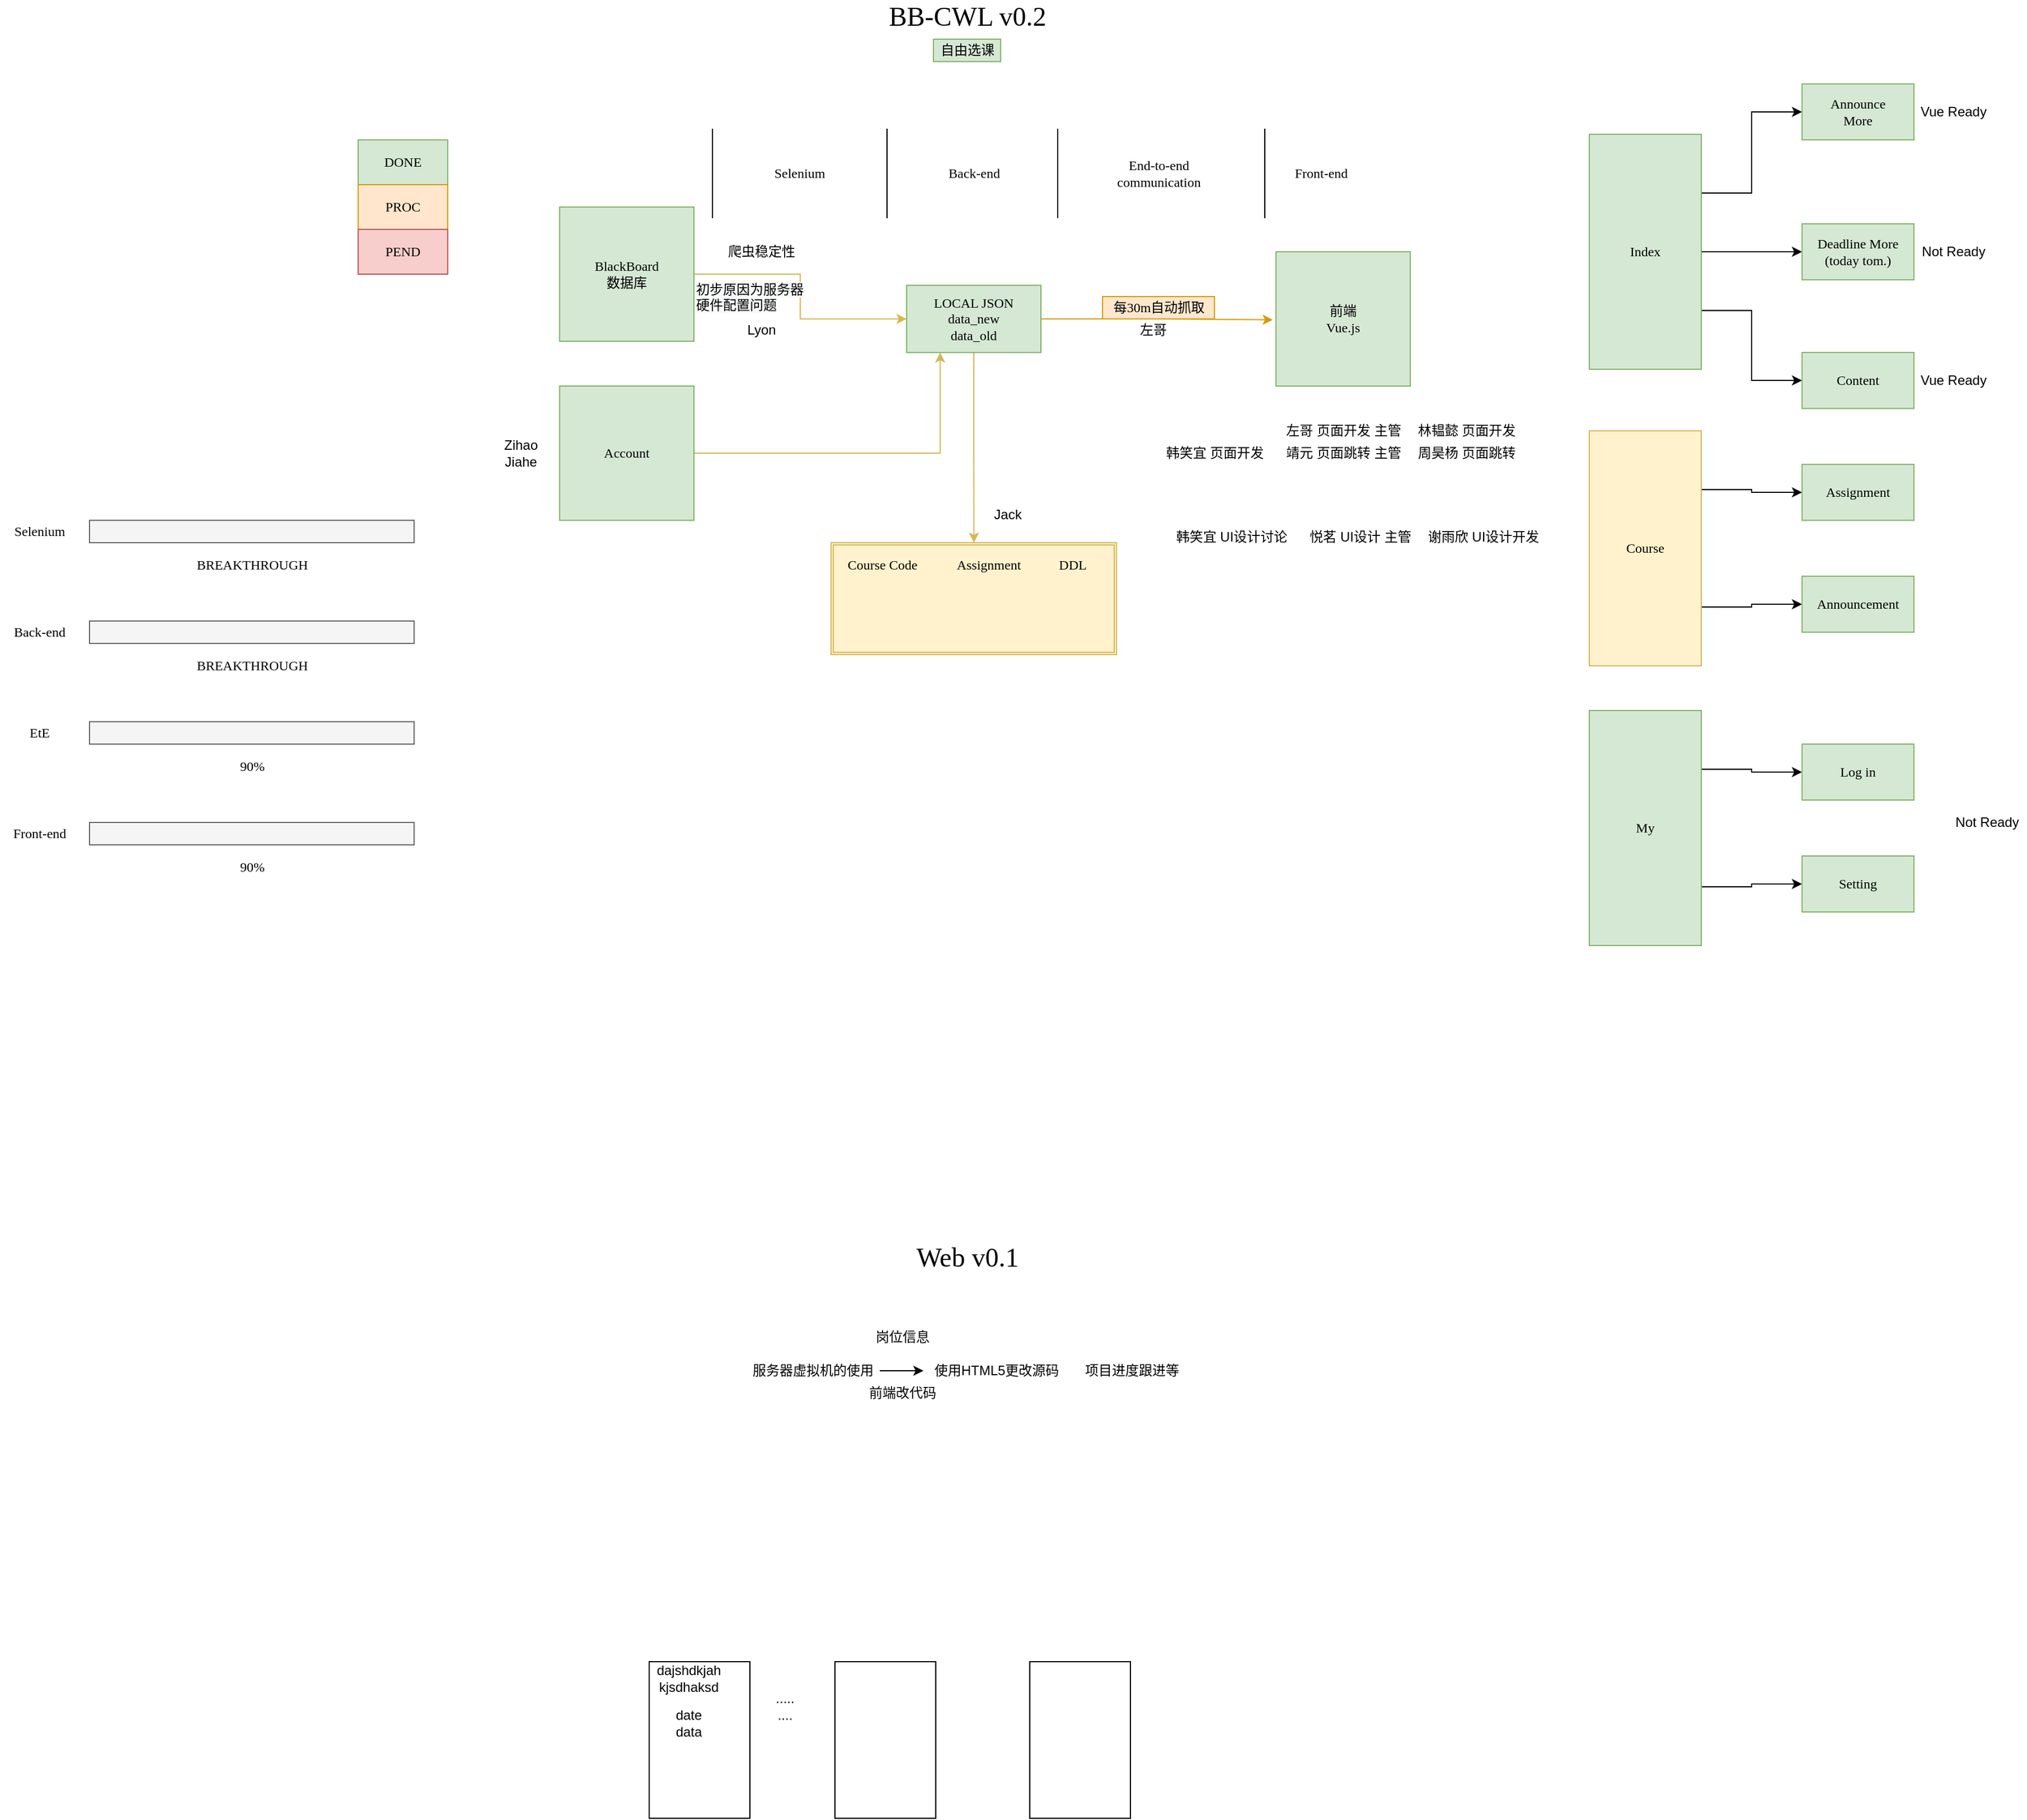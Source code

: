<mxfile version="14.4.2" type="device"><diagram id="GqeUVmLuGIeVVgREPLU7" name="第 1 页"><mxGraphModel dx="1156" dy="141" grid="1" gridSize="10" guides="1" tooltips="1" connect="1" arrows="1" fold="1" page="1" pageScale="1" pageWidth="827" pageHeight="1169" math="0" shadow="0"><root><mxCell id="0"/><mxCell id="1" parent="0"/><mxCell id="FCQHmjHXFecpYuW_t48g-3" value="&lt;font style=&quot;font-size: 24px&quot;&gt;BB-CWL v0.2&lt;/font&gt;" style="text;html=1;align=center;verticalAlign=middle;resizable=0;points=[];autosize=1;fontFamily=Verdana;" vertex="1" parent="1"><mxGeometry x="324" y="40" width="180" height="20" as="geometry"/></mxCell><mxCell id="FCQHmjHXFecpYuW_t48g-4" style="edgeStyle=orthogonalEdgeStyle;rounded=0;orthogonalLoop=1;jettySize=auto;html=1;exitX=1;exitY=0.5;exitDx=0;exitDy=0;entryX=0;entryY=0.5;entryDx=0;entryDy=0;fontFamily=Verdana;fillColor=#fff2cc;strokeColor=#d6b656;" edge="1" parent="1" source="FCQHmjHXFecpYuW_t48g-5" target="FCQHmjHXFecpYuW_t48g-9"><mxGeometry relative="1" as="geometry"><mxPoint x="300" y="320.0" as="targetPoint"/></mxGeometry></mxCell><mxCell id="FCQHmjHXFecpYuW_t48g-5" value="BlackBoard&lt;br&gt;数据库" style="rounded=0;whiteSpace=wrap;html=1;fontFamily=Verdana;fillColor=#d5e8d4;strokeColor=#82b366;" vertex="1" parent="1"><mxGeometry x="50" y="220" width="120" height="120" as="geometry"/></mxCell><mxCell id="FCQHmjHXFecpYuW_t48g-7" style="edgeStyle=orthogonalEdgeStyle;rounded=0;orthogonalLoop=1;jettySize=auto;html=1;exitX=1;exitY=0.5;exitDx=0;exitDy=0;fontFamily=Verdana;fillColor=#ffe6cc;strokeColor=#d79b00;entryX=-0.024;entryY=0.507;entryDx=0;entryDy=0;entryPerimeter=0;" edge="1" parent="1" source="FCQHmjHXFecpYuW_t48g-9" target="FCQHmjHXFecpYuW_t48g-12"><mxGeometry relative="1" as="geometry"><mxPoint x="680" y="320" as="targetPoint"/></mxGeometry></mxCell><mxCell id="FCQHmjHXFecpYuW_t48g-8" style="edgeStyle=orthogonalEdgeStyle;rounded=0;orthogonalLoop=1;jettySize=auto;html=1;exitX=0.5;exitY=1;exitDx=0;exitDy=0;fillColor=#fff2cc;strokeColor=#d6b656;fontFamily=Verdana;" edge="1" parent="1" source="FCQHmjHXFecpYuW_t48g-9"><mxGeometry relative="1" as="geometry"><mxPoint x="420.172" y="520" as="targetPoint"/></mxGeometry></mxCell><mxCell id="FCQHmjHXFecpYuW_t48g-9" value="LOCAL JSON&lt;br&gt;data_new&lt;br&gt;data_old" style="rounded=0;whiteSpace=wrap;html=1;fontFamily=Verdana;fillColor=#d5e8d4;strokeColor=#82b366;" vertex="1" parent="1"><mxGeometry x="360" y="290" width="120" height="60" as="geometry"/></mxCell><mxCell id="FCQHmjHXFecpYuW_t48g-12" value="前端&lt;br&gt;Vue.js" style="rounded=0;whiteSpace=wrap;html=1;fontFamily=Verdana;fillColor=#d5e8d4;strokeColor=#82b366;" vertex="1" parent="1"><mxGeometry x="690" y="260" width="120" height="120" as="geometry"/></mxCell><mxCell id="FCQHmjHXFecpYuW_t48g-15" value="自由选课" style="text;html=1;align=center;verticalAlign=middle;resizable=0;points=[];autosize=1;fillColor=#d5e8d4;strokeColor=#82b366;fontFamily=Verdana;" vertex="1" parent="1"><mxGeometry x="384" y="70" width="60" height="20" as="geometry"/></mxCell><mxCell id="FCQHmjHXFecpYuW_t48g-16" value="每30m自动抓取&lt;br&gt;" style="text;html=1;align=center;verticalAlign=middle;resizable=0;points=[];autosize=1;fillColor=#ffe6cc;strokeColor=#d79b00;fontFamily=Verdana;" vertex="1" parent="1"><mxGeometry x="535" y="300" width="100" height="20" as="geometry"/></mxCell><mxCell id="FCQHmjHXFecpYuW_t48g-20" value="" style="shape=ext;double=1;rounded=0;whiteSpace=wrap;html=1;fillColor=#fff2cc;strokeColor=#d6b656;fontFamily=Verdana;" vertex="1" parent="1"><mxGeometry x="292.5" y="520" width="255" height="100" as="geometry"/></mxCell><mxCell id="FCQHmjHXFecpYuW_t48g-21" value="Course Code" style="text;html=1;align=center;verticalAlign=middle;resizable=0;points=[];autosize=1;fontFamily=Verdana;" vertex="1" parent="1"><mxGeometry x="292.5" y="530" width="90" height="20" as="geometry"/></mxCell><mxCell id="FCQHmjHXFecpYuW_t48g-22" value="Assignment" style="text;html=1;align=center;verticalAlign=middle;resizable=0;points=[];autosize=1;fontFamily=Verdana;" vertex="1" parent="1"><mxGeometry x="387.5" y="530" width="90" height="20" as="geometry"/></mxCell><mxCell id="FCQHmjHXFecpYuW_t48g-23" value="DDL" style="text;html=1;align=center;verticalAlign=middle;resizable=0;points=[];autosize=1;fontFamily=Verdana;" vertex="1" parent="1"><mxGeometry x="487.5" y="530" width="40" height="20" as="geometry"/></mxCell><mxCell id="FCQHmjHXFecpYuW_t48g-25" value="DONE" style="rounded=0;whiteSpace=wrap;html=1;fillColor=#d5e8d4;strokeColor=#82b366;fontFamily=Verdana;" vertex="1" parent="1"><mxGeometry x="-130" y="160" width="80" height="40" as="geometry"/></mxCell><mxCell id="FCQHmjHXFecpYuW_t48g-26" value="PROC" style="rounded=0;whiteSpace=wrap;html=1;fillColor=#ffe6cc;strokeColor=#d79b00;fontFamily=Verdana;" vertex="1" parent="1"><mxGeometry x="-130" y="200" width="80" height="40" as="geometry"/></mxCell><mxCell id="FCQHmjHXFecpYuW_t48g-27" value="PEND" style="rounded=0;whiteSpace=wrap;html=1;fillColor=#f8cecc;strokeColor=#b85450;fontFamily=Verdana;" vertex="1" parent="1"><mxGeometry x="-130" y="240" width="80" height="40" as="geometry"/></mxCell><mxCell id="FCQHmjHXFecpYuW_t48g-29" value="" style="rounded=0;whiteSpace=wrap;html=1;fillColor=#f5f5f5;strokeColor=#666666;fontColor=#333333;fontFamily=Verdana;" vertex="1" parent="1"><mxGeometry x="-370" y="500" width="290" height="20" as="geometry"/></mxCell><mxCell id="FCQHmjHXFecpYuW_t48g-31" value="&lt;font&gt;BREAKTHROUGH&lt;/font&gt;" style="text;html=1;align=center;verticalAlign=middle;resizable=0;points=[];autosize=1;fontFamily=Verdana;" vertex="1" parent="1"><mxGeometry x="-285" y="530" width="120" height="20" as="geometry"/></mxCell><mxCell id="FCQHmjHXFecpYuW_t48g-34" value="Selenium" style="text;html=1;align=center;verticalAlign=middle;resizable=0;points=[];autosize=1;fontFamily=Verdana;" vertex="1" parent="1"><mxGeometry x="-450" y="500" width="70" height="20" as="geometry"/></mxCell><mxCell id="FCQHmjHXFecpYuW_t48g-35" value="" style="endArrow=none;html=1;fontFamily=Verdana;" edge="1" parent="1"><mxGeometry width="50" height="50" relative="1" as="geometry"><mxPoint x="680" y="230" as="sourcePoint"/><mxPoint x="680" y="150" as="targetPoint"/></mxGeometry></mxCell><mxCell id="FCQHmjHXFecpYuW_t48g-36" value="Front-end" style="text;html=1;align=center;verticalAlign=middle;resizable=0;points=[];autosize=1;fontFamily=Verdana;" vertex="1" parent="1"><mxGeometry x="695" y="180" width="70" height="20" as="geometry"/></mxCell><mxCell id="FCQHmjHXFecpYuW_t48g-37" value="" style="endArrow=none;html=1;fontFamily=Verdana;" edge="1" parent="1"><mxGeometry width="50" height="50" relative="1" as="geometry"><mxPoint x="495" y="230" as="sourcePoint"/><mxPoint x="495" y="150" as="targetPoint"/></mxGeometry></mxCell><mxCell id="FCQHmjHXFecpYuW_t48g-38" value="End-to-end&lt;br&gt;communication" style="text;html=1;align=center;verticalAlign=middle;resizable=0;points=[];autosize=1;fontFamily=Verdana;" vertex="1" parent="1"><mxGeometry x="530" y="175" width="110" height="30" as="geometry"/></mxCell><mxCell id="FCQHmjHXFecpYuW_t48g-39" value="" style="endArrow=none;html=1;fontFamily=Verdana;" edge="1" parent="1"><mxGeometry width="50" height="50" relative="1" as="geometry"><mxPoint x="342.5" y="230" as="sourcePoint"/><mxPoint x="342.5" y="150" as="targetPoint"/></mxGeometry></mxCell><mxCell id="FCQHmjHXFecpYuW_t48g-40" value="Back-end" style="text;html=1;align=center;verticalAlign=middle;resizable=0;points=[];autosize=1;fontFamily=Verdana;" vertex="1" parent="1"><mxGeometry x="385" y="180" width="70" height="20" as="geometry"/></mxCell><mxCell id="FCQHmjHXFecpYuW_t48g-41" value="" style="endArrow=none;html=1;fontFamily=Verdana;" edge="1" parent="1"><mxGeometry width="50" height="50" relative="1" as="geometry"><mxPoint x="186.5" y="230" as="sourcePoint"/><mxPoint x="186.5" y="150" as="targetPoint"/></mxGeometry></mxCell><mxCell id="FCQHmjHXFecpYuW_t48g-42" value="Selenium" style="text;html=1;align=center;verticalAlign=middle;resizable=0;points=[];autosize=1;fontFamily=Verdana;" vertex="1" parent="1"><mxGeometry x="229" y="180" width="70" height="20" as="geometry"/></mxCell><mxCell id="FCQHmjHXFecpYuW_t48g-43" value="" style="rounded=0;whiteSpace=wrap;html=1;fillColor=#f5f5f5;strokeColor=#666666;fontColor=#333333;fontFamily=Verdana;" vertex="1" parent="1"><mxGeometry x="-370" y="590" width="290" height="20" as="geometry"/></mxCell><mxCell id="FCQHmjHXFecpYuW_t48g-45" value="&lt;font&gt;BREAKTHROUGH&lt;/font&gt;" style="text;html=1;align=center;verticalAlign=middle;resizable=0;points=[];autosize=1;fontFamily=Verdana;" vertex="1" parent="1"><mxGeometry x="-285" y="620" width="120" height="20" as="geometry"/></mxCell><mxCell id="FCQHmjHXFecpYuW_t48g-46" value="Back-end" style="text;html=1;align=center;verticalAlign=middle;resizable=0;points=[];autosize=1;fontFamily=Verdana;" vertex="1" parent="1"><mxGeometry x="-450" y="590" width="70" height="20" as="geometry"/></mxCell><mxCell id="FCQHmjHXFecpYuW_t48g-47" value="" style="rounded=0;whiteSpace=wrap;html=1;fillColor=#f5f5f5;strokeColor=#666666;fontColor=#333333;fontFamily=Verdana;" vertex="1" parent="1"><mxGeometry x="-370" y="680" width="290" height="20" as="geometry"/></mxCell><mxCell id="FCQHmjHXFecpYuW_t48g-48" value="&lt;font&gt;90%&lt;/font&gt;" style="text;html=1;align=center;verticalAlign=middle;resizable=0;points=[];autosize=1;fontFamily=Verdana;" vertex="1" parent="1"><mxGeometry x="-245" y="710" width="40" height="20" as="geometry"/></mxCell><mxCell id="FCQHmjHXFecpYuW_t48g-49" value="EtE" style="text;html=1;align=center;verticalAlign=middle;resizable=0;points=[];autosize=1;fontFamily=Verdana;" vertex="1" parent="1"><mxGeometry x="-435" y="680" width="40" height="20" as="geometry"/></mxCell><mxCell id="FCQHmjHXFecpYuW_t48g-50" value="" style="rounded=0;whiteSpace=wrap;html=1;fillColor=#f5f5f5;strokeColor=#666666;fontColor=#333333;fontFamily=Verdana;" vertex="1" parent="1"><mxGeometry x="-370" y="770" width="290" height="20" as="geometry"/></mxCell><mxCell id="FCQHmjHXFecpYuW_t48g-52" value="&lt;font&gt;90%&lt;/font&gt;" style="text;html=1;align=center;verticalAlign=middle;resizable=0;points=[];autosize=1;fontFamily=Verdana;" vertex="1" parent="1"><mxGeometry x="-245" y="800" width="40" height="20" as="geometry"/></mxCell><mxCell id="FCQHmjHXFecpYuW_t48g-53" value="Front-end" style="text;html=1;align=center;verticalAlign=middle;resizable=0;points=[];autosize=1;fontFamily=Verdana;" vertex="1" parent="1"><mxGeometry x="-450" y="770" width="70" height="20" as="geometry"/></mxCell><mxCell id="FCQHmjHXFecpYuW_t48g-58" value="爬虫稳定性&lt;br&gt;" style="text;html=1;align=center;verticalAlign=middle;resizable=0;points=[];autosize=1;" vertex="1" parent="1"><mxGeometry x="190" y="250" width="80" height="20" as="geometry"/></mxCell><mxCell id="FCQHmjHXFecpYuW_t48g-59" value="&lt;span style=&quot;color: rgb(0 , 0 , 0) ; font-family: &amp;#34;helvetica&amp;#34; ; font-size: 12px ; font-style: normal ; font-weight: 400 ; letter-spacing: normal ; text-align: center ; text-indent: 0px ; text-transform: none ; word-spacing: 0px ; background-color: rgb(248 , 249 , 250) ; display: inline ; float: none&quot;&gt;初步原因为服务器&lt;br&gt;硬件配置问题&lt;/span&gt;" style="text;whiteSpace=wrap;html=1;" vertex="1" parent="1"><mxGeometry x="170" y="280" width="190" height="30" as="geometry"/></mxCell><mxCell id="FCQHmjHXFecpYuW_t48g-65" style="edgeStyle=orthogonalEdgeStyle;rounded=0;orthogonalLoop=1;jettySize=auto;html=1;exitX=1;exitY=0.25;exitDx=0;exitDy=0;" edge="1" parent="1" source="FCQHmjHXFecpYuW_t48g-61" target="FCQHmjHXFecpYuW_t48g-64"><mxGeometry relative="1" as="geometry"/></mxCell><mxCell id="FCQHmjHXFecpYuW_t48g-67" style="edgeStyle=orthogonalEdgeStyle;rounded=0;orthogonalLoop=1;jettySize=auto;html=1;exitX=1;exitY=0.5;exitDx=0;exitDy=0;entryX=0;entryY=0.5;entryDx=0;entryDy=0;" edge="1" parent="1" source="FCQHmjHXFecpYuW_t48g-61" target="FCQHmjHXFecpYuW_t48g-66"><mxGeometry relative="1" as="geometry"/></mxCell><mxCell id="FCQHmjHXFecpYuW_t48g-69" style="edgeStyle=orthogonalEdgeStyle;rounded=0;orthogonalLoop=1;jettySize=auto;html=1;exitX=1;exitY=0.75;exitDx=0;exitDy=0;entryX=0;entryY=0.5;entryDx=0;entryDy=0;" edge="1" parent="1" source="FCQHmjHXFecpYuW_t48g-61" target="FCQHmjHXFecpYuW_t48g-68"><mxGeometry relative="1" as="geometry"/></mxCell><mxCell id="FCQHmjHXFecpYuW_t48g-61" value="Index" style="rounded=0;whiteSpace=wrap;html=1;fontFamily=Verdana;fillColor=#d5e8d4;strokeColor=#82b366;" vertex="1" parent="1"><mxGeometry x="970" y="155" width="100" height="210" as="geometry"/></mxCell><mxCell id="FCQHmjHXFecpYuW_t48g-78" style="edgeStyle=orthogonalEdgeStyle;rounded=0;orthogonalLoop=1;jettySize=auto;html=1;exitX=1;exitY=0.25;exitDx=0;exitDy=0;entryX=0;entryY=0.5;entryDx=0;entryDy=0;" edge="1" parent="1" source="FCQHmjHXFecpYuW_t48g-62" target="FCQHmjHXFecpYuW_t48g-76"><mxGeometry relative="1" as="geometry"/></mxCell><mxCell id="FCQHmjHXFecpYuW_t48g-79" style="edgeStyle=orthogonalEdgeStyle;rounded=0;orthogonalLoop=1;jettySize=auto;html=1;exitX=1;exitY=0.75;exitDx=0;exitDy=0;entryX=0;entryY=0.5;entryDx=0;entryDy=0;" edge="1" parent="1" source="FCQHmjHXFecpYuW_t48g-62" target="FCQHmjHXFecpYuW_t48g-77"><mxGeometry relative="1" as="geometry"/></mxCell><mxCell id="FCQHmjHXFecpYuW_t48g-62" value="Course" style="rounded=0;whiteSpace=wrap;html=1;fontFamily=Verdana;fillColor=#fff2cc;strokeColor=#d6b656;" vertex="1" parent="1"><mxGeometry x="970" y="420" width="100" height="210" as="geometry"/></mxCell><mxCell id="FCQHmjHXFecpYuW_t48g-82" style="edgeStyle=orthogonalEdgeStyle;rounded=0;orthogonalLoop=1;jettySize=auto;html=1;exitX=1;exitY=0.25;exitDx=0;exitDy=0;entryX=0;entryY=0.5;entryDx=0;entryDy=0;" edge="1" parent="1" source="FCQHmjHXFecpYuW_t48g-63" target="FCQHmjHXFecpYuW_t48g-80"><mxGeometry relative="1" as="geometry"/></mxCell><mxCell id="FCQHmjHXFecpYuW_t48g-83" style="edgeStyle=orthogonalEdgeStyle;rounded=0;orthogonalLoop=1;jettySize=auto;html=1;exitX=1;exitY=0.75;exitDx=0;exitDy=0;entryX=0;entryY=0.5;entryDx=0;entryDy=0;" edge="1" parent="1" source="FCQHmjHXFecpYuW_t48g-63" target="FCQHmjHXFecpYuW_t48g-81"><mxGeometry relative="1" as="geometry"/></mxCell><mxCell id="FCQHmjHXFecpYuW_t48g-63" value="My" style="rounded=0;whiteSpace=wrap;html=1;fontFamily=Verdana;fillColor=#d5e8d4;strokeColor=#82b366;" vertex="1" parent="1"><mxGeometry x="970" y="670" width="100" height="210" as="geometry"/></mxCell><mxCell id="FCQHmjHXFecpYuW_t48g-64" value="Announce&lt;br&gt;More" style="rounded=0;whiteSpace=wrap;html=1;fontFamily=Verdana;fillColor=#d5e8d4;strokeColor=#82b366;" vertex="1" parent="1"><mxGeometry x="1160" y="110" width="100" height="50" as="geometry"/></mxCell><mxCell id="FCQHmjHXFecpYuW_t48g-66" value="Deadline More&lt;br&gt;(today tom.)" style="rounded=0;whiteSpace=wrap;html=1;fontFamily=Verdana;fillColor=#d5e8d4;strokeColor=#82b366;" vertex="1" parent="1"><mxGeometry x="1160" y="235" width="100" height="50" as="geometry"/></mxCell><mxCell id="FCQHmjHXFecpYuW_t48g-68" value="Content" style="rounded=0;whiteSpace=wrap;html=1;fontFamily=Verdana;fillColor=#d5e8d4;strokeColor=#82b366;" vertex="1" parent="1"><mxGeometry x="1160" y="350" width="100" height="50" as="geometry"/></mxCell><mxCell id="FCQHmjHXFecpYuW_t48g-70" value="Not Ready" style="text;html=1;align=center;verticalAlign=middle;resizable=0;points=[];autosize=1;" vertex="1" parent="1"><mxGeometry x="1260" y="250" width="70" height="20" as="geometry"/></mxCell><mxCell id="FCQHmjHXFecpYuW_t48g-71" value="Vue Ready" style="text;html=1;align=center;verticalAlign=middle;resizable=0;points=[];autosize=1;" vertex="1" parent="1"><mxGeometry x="1260" y="125" width="70" height="20" as="geometry"/></mxCell><mxCell id="FCQHmjHXFecpYuW_t48g-72" value="Vue Ready" style="text;html=1;align=center;verticalAlign=middle;resizable=0;points=[];autosize=1;" vertex="1" parent="1"><mxGeometry x="1260" y="365" width="70" height="20" as="geometry"/></mxCell><mxCell id="FCQHmjHXFecpYuW_t48g-73" value="Not Ready" style="text;html=1;align=center;verticalAlign=middle;resizable=0;points=[];autosize=1;" vertex="1" parent="1"><mxGeometry x="1290" y="760" width="70" height="20" as="geometry"/></mxCell><mxCell id="FCQHmjHXFecpYuW_t48g-76" value="Assignment" style="rounded=0;whiteSpace=wrap;html=1;fontFamily=Verdana;fillColor=#d5e8d4;strokeColor=#82b366;" vertex="1" parent="1"><mxGeometry x="1160" y="450" width="100" height="50" as="geometry"/></mxCell><mxCell id="FCQHmjHXFecpYuW_t48g-77" value="Announcement" style="rounded=0;whiteSpace=wrap;html=1;fontFamily=Verdana;fillColor=#d5e8d4;strokeColor=#82b366;" vertex="1" parent="1"><mxGeometry x="1160" y="550" width="100" height="50" as="geometry"/></mxCell><mxCell id="FCQHmjHXFecpYuW_t48g-80" value="Log in" style="rounded=0;whiteSpace=wrap;html=1;fontFamily=Verdana;fillColor=#d5e8d4;strokeColor=#82b366;" vertex="1" parent="1"><mxGeometry x="1160" y="700" width="100" height="50" as="geometry"/></mxCell><mxCell id="FCQHmjHXFecpYuW_t48g-81" value="Setting" style="rounded=0;whiteSpace=wrap;html=1;fontFamily=Verdana;fillColor=#d5e8d4;strokeColor=#82b366;" vertex="1" parent="1"><mxGeometry x="1160" y="800" width="100" height="50" as="geometry"/></mxCell><mxCell id="FCQHmjHXFecpYuW_t48g-84" value="左哥" style="text;html=1;align=center;verticalAlign=middle;resizable=0;points=[];autosize=1;" vertex="1" parent="1"><mxGeometry x="560" y="320" width="40" height="20" as="geometry"/></mxCell><mxCell id="FCQHmjHXFecpYuW_t48g-85" value="左哥 页面开发 主管" style="text;html=1;align=center;verticalAlign=middle;resizable=0;points=[];autosize=1;" vertex="1" parent="1"><mxGeometry x="690" y="410" width="120" height="20" as="geometry"/></mxCell><mxCell id="FCQHmjHXFecpYuW_t48g-86" value="靖元 页面跳转 主管" style="text;html=1;align=center;verticalAlign=middle;resizable=0;points=[];autosize=1;" vertex="1" parent="1"><mxGeometry x="690" y="430" width="120" height="20" as="geometry"/></mxCell><mxCell id="FCQHmjHXFecpYuW_t48g-87" value="韩笑宜 页面开发" style="text;html=1;align=center;verticalAlign=middle;resizable=0;points=[];autosize=1;" vertex="1" parent="1"><mxGeometry x="585" y="430" width="100" height="20" as="geometry"/></mxCell><mxCell id="FCQHmjHXFecpYuW_t48g-90" value="周昊杨 页面跳转" style="text;html=1;align=center;verticalAlign=middle;resizable=0;points=[];autosize=1;" vertex="1" parent="1"><mxGeometry x="810" y="430" width="100" height="20" as="geometry"/></mxCell><mxCell id="FCQHmjHXFecpYuW_t48g-91" value="林韫懿 页面开发" style="text;html=1;align=center;verticalAlign=middle;resizable=0;points=[];autosize=1;" vertex="1" parent="1"><mxGeometry x="810" y="410" width="100" height="20" as="geometry"/></mxCell><mxCell id="FCQHmjHXFecpYuW_t48g-92" value="悦茗 UI设计 主管&lt;br&gt;" style="text;html=1;align=center;verticalAlign=middle;resizable=0;points=[];autosize=1;" vertex="1" parent="1"><mxGeometry x="710" y="505" width="110" height="20" as="geometry"/></mxCell><mxCell id="FCQHmjHXFecpYuW_t48g-94" value="谢雨欣 UI设计开发" style="text;html=1;align=center;verticalAlign=middle;resizable=0;points=[];autosize=1;" vertex="1" parent="1"><mxGeometry x="820" y="505" width="110" height="20" as="geometry"/></mxCell><mxCell id="FCQHmjHXFecpYuW_t48g-95" value="韩笑宜 UI设计讨论" style="text;html=1;align=center;verticalAlign=middle;resizable=0;points=[];autosize=1;" vertex="1" parent="1"><mxGeometry x="595" y="505" width="110" height="20" as="geometry"/></mxCell><mxCell id="FCQHmjHXFecpYuW_t48g-96" value="Lyon" style="text;html=1;align=center;verticalAlign=middle;resizable=0;points=[];autosize=1;" vertex="1" parent="1"><mxGeometry x="210" y="320" width="40" height="20" as="geometry"/></mxCell><mxCell id="FCQHmjHXFecpYuW_t48g-97" value="Jack" style="text;html=1;align=center;verticalAlign=middle;resizable=0;points=[];autosize=1;" vertex="1" parent="1"><mxGeometry x="430" y="485" width="40" height="20" as="geometry"/></mxCell><mxCell id="FCQHmjHXFecpYuW_t48g-100" style="edgeStyle=orthogonalEdgeStyle;rounded=0;orthogonalLoop=1;jettySize=auto;html=1;exitX=1;exitY=0.5;exitDx=0;exitDy=0;entryX=0.25;entryY=1;entryDx=0;entryDy=0;fillColor=#fff2cc;strokeColor=#d6b656;" edge="1" parent="1" source="FCQHmjHXFecpYuW_t48g-98" target="FCQHmjHXFecpYuW_t48g-9"><mxGeometry relative="1" as="geometry"/></mxCell><mxCell id="FCQHmjHXFecpYuW_t48g-98" value="Account" style="rounded=0;whiteSpace=wrap;html=1;fontFamily=Verdana;fillColor=#d5e8d4;strokeColor=#82b366;" vertex="1" parent="1"><mxGeometry x="50" y="380" width="120" height="120" as="geometry"/></mxCell><mxCell id="FCQHmjHXFecpYuW_t48g-99" value="Zihao&lt;br&gt;Jiahe" style="text;html=1;align=center;verticalAlign=middle;resizable=0;points=[];autosize=1;" vertex="1" parent="1"><mxGeometry x="-10" y="425" width="50" height="30" as="geometry"/></mxCell><mxCell id="FCQHmjHXFecpYuW_t48g-101" value="&lt;font style=&quot;font-size: 24px&quot;&gt;Web v0.1&lt;/font&gt;" style="text;html=1;align=center;verticalAlign=middle;resizable=0;points=[];autosize=1;fontFamily=Verdana;" vertex="1" parent="1"><mxGeometry x="349" y="1149" width="130" height="20" as="geometry"/></mxCell><mxCell id="FCQHmjHXFecpYuW_t48g-137" value="项目进度跟进等" style="text;html=1;align=center;verticalAlign=middle;resizable=0;points=[];autosize=1;" vertex="1" parent="1"><mxGeometry x="511" y="1250" width="100" height="20" as="geometry"/></mxCell><mxCell id="FCQHmjHXFecpYuW_t48g-138" value="使用HTML5更改源码" style="text;html=1;align=center;verticalAlign=middle;resizable=0;points=[];autosize=1;" vertex="1" parent="1"><mxGeometry x="375" y="1250" width="130" height="20" as="geometry"/></mxCell><mxCell id="FCQHmjHXFecpYuW_t48g-139" value="前端改代码" style="text;html=1;align=center;verticalAlign=middle;resizable=0;points=[];autosize=1;" vertex="1" parent="1"><mxGeometry x="316" y="1270" width="80" height="20" as="geometry"/></mxCell><mxCell id="FCQHmjHXFecpYuW_t48g-141" value="岗位信息" style="text;html=1;align=center;verticalAlign=middle;resizable=0;points=[];autosize=1;" vertex="1" parent="1"><mxGeometry x="326" y="1220" width="60" height="20" as="geometry"/></mxCell><mxCell id="FCQHmjHXFecpYuW_t48g-143" value="" style="edgeStyle=orthogonalEdgeStyle;rounded=0;orthogonalLoop=1;jettySize=auto;html=1;" edge="1" parent="1" source="FCQHmjHXFecpYuW_t48g-142" target="FCQHmjHXFecpYuW_t48g-138"><mxGeometry relative="1" as="geometry"/></mxCell><mxCell id="FCQHmjHXFecpYuW_t48g-142" value="服务器虚拟机的使用" style="text;html=1;align=center;verticalAlign=middle;resizable=0;points=[];autosize=1;" vertex="1" parent="1"><mxGeometry x="216" y="1250" width="120" height="20" as="geometry"/></mxCell><mxCell id="FCQHmjHXFecpYuW_t48g-190" value="" style="rounded=0;whiteSpace=wrap;html=1;" vertex="1" parent="1"><mxGeometry x="130" y="1520" width="90" height="140" as="geometry"/></mxCell><mxCell id="FCQHmjHXFecpYuW_t48g-191" value="" style="rounded=0;whiteSpace=wrap;html=1;" vertex="1" parent="1"><mxGeometry x="296" y="1520" width="90" height="140" as="geometry"/></mxCell><mxCell id="FCQHmjHXFecpYuW_t48g-192" value="" style="rounded=0;whiteSpace=wrap;html=1;" vertex="1" parent="1"><mxGeometry x="470" y="1520" width="90" height="140" as="geometry"/></mxCell><mxCell id="FCQHmjHXFecpYuW_t48g-193" value="dajshdkjah&lt;br&gt;kjsdhaksd&lt;br&gt;" style="text;html=1;align=center;verticalAlign=middle;resizable=0;points=[];autosize=1;" vertex="1" parent="1"><mxGeometry x="130" y="1520" width="70" height="30" as="geometry"/></mxCell><mxCell id="FCQHmjHXFecpYuW_t48g-194" value="date&lt;br&gt;data" style="text;html=1;align=center;verticalAlign=middle;resizable=0;points=[];autosize=1;" vertex="1" parent="1"><mxGeometry x="145" y="1560" width="40" height="30" as="geometry"/></mxCell><mxCell id="FCQHmjHXFecpYuW_t48g-195" value=".....&lt;br&gt;...." style="text;html=1;align=center;verticalAlign=middle;resizable=0;points=[];autosize=1;" vertex="1" parent="1"><mxGeometry x="236" y="1545" width="30" height="30" as="geometry"/></mxCell></root></mxGraphModel></diagram></mxfile>